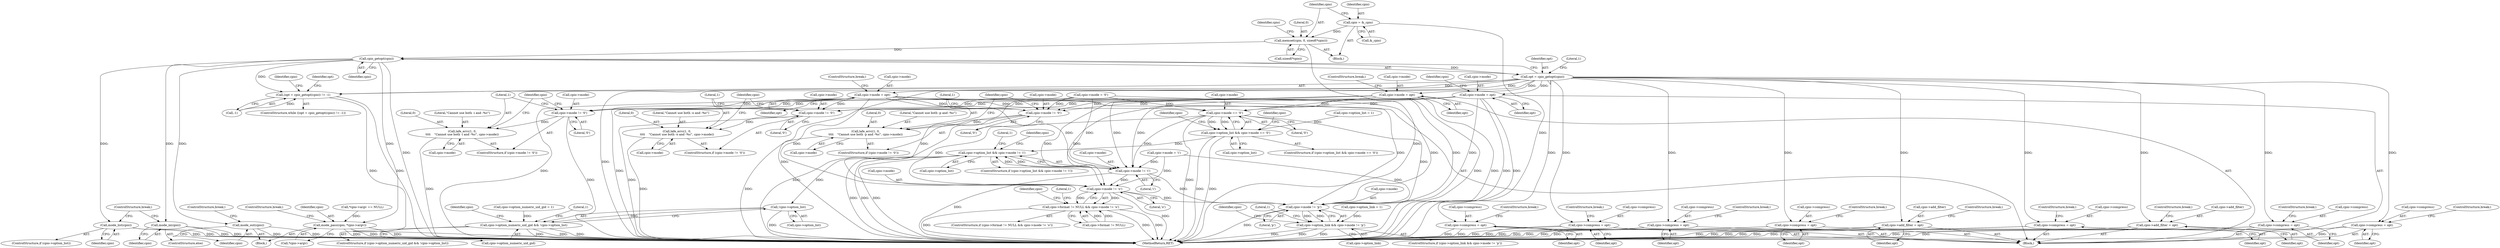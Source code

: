 digraph "0_libarchive_59357157706d47c365b2227739e17daba3607526@API" {
"1000167" [label="(Call,memset(cpio, 0, sizeof(*cpio)))"];
"1000163" [label="(Call,cpio = &_cpio)"];
"1000334" [label="(Call,cpio_getopt(cpio))"];
"1000331" [label="(Call,(opt = cpio_getopt(cpio)) != -1)"];
"1000332" [label="(Call,opt = cpio_getopt(cpio))"];
"1000371" [label="(Call,cpio->add_filter = opt)"];
"1000467" [label="(Call,cpio->compress = opt)"];
"1000508" [label="(Call,cpio->mode = opt)"];
"1000496" [label="(Call,cpio->mode != '\0')"];
"1000501" [label="(Call,lafe_errc(1, 0,\n\t\t\t\t    \"Cannot use both -i and -%c\", cpio->mode))"];
"1000601" [label="(Call,cpio->mode != '\0')"];
"1000606" [label="(Call,lafe_errc(1, 0,\n\t\t\t\t    \"Cannot use both -o and -%c\", cpio->mode))"];
"1000621" [label="(Call,cpio->mode != '\0')"];
"1000626" [label="(Call,lafe_errc(1, 0,\n\t\t\t\t    \"Cannot use both -p and -%c\", cpio->mode))"];
"1000793" [label="(Call,cpio->mode == '\0')"];
"1000789" [label="(Call,cpio->option_list && cpio->mode == '\0')"];
"1000804" [label="(Call,cpio->option_list && cpio->mode != 'i')"];
"1000822" [label="(Call,!cpio->option_list)"];
"1000818" [label="(Call,cpio->option_numeric_uid_gid && !cpio->option_list)"];
"1000808" [label="(Call,cpio->mode != 'i')"];
"1000837" [label="(Call,cpio->mode != 'o')"];
"1000831" [label="(Call,cpio->format != NULL && cpio->mode != 'o')"];
"1000851" [label="(Call,cpio->mode != 'p')"];
"1000847" [label="(Call,cpio->option_link && cpio->mode != 'p')"];
"1000515" [label="(Call,cpio->compress = opt)"];
"1000522" [label="(Call,cpio->compress = opt)"];
"1000563" [label="(Call,cpio->compress = opt)"];
"1000613" [label="(Call,cpio->mode = opt)"];
"1000633" [label="(Call,cpio->mode = opt)"];
"1000742" [label="(Call,cpio->add_filter = opt)"];
"1000766" [label="(Call,cpio->compress = opt)"];
"1000773" [label="(Call,cpio->compress = opt)"];
"1000780" [label="(Call,cpio->compress = opt)"];
"1000890" [label="(Call,mode_out(cpio))"];
"1000933" [label="(Call,mode_list(cpio))"];
"1000936" [label="(Call,mode_in(cpio))"];
"1000959" [label="(Call,mode_pass(cpio, *cpio->argv))"];
"1000742" [label="(Call,cpio->add_filter = opt)"];
"1000848" [label="(Call,cpio->option_link)"];
"1000629" [label="(Literal,\"Cannot use both -p and -%c\")"];
"1000568" [label="(ControlStructure,break;)"];
"1000175" [label="(Identifier,cpio)"];
"1000780" [label="(Call,cpio->compress = opt)"];
"1000849" [label="(Identifier,cpio)"];
"1000728" [label="(Call,cpio->option_list = 1)"];
"1000495" [label="(ControlStructure,if (cpio->mode != '\0'))"];
"1000563" [label="(Call,cpio->compress = opt)"];
"1000515" [label="(Call,cpio->compress = opt)"];
"1000890" [label="(Call,mode_out(cpio))"];
"1000857" [label="(Literal,1)"];
"1000620" [label="(ControlStructure,if (cpio->mode != '\0'))"];
"1000936" [label="(Call,mode_in(cpio))"];
"1000806" [label="(Identifier,cpio)"];
"1000851" [label="(Call,cpio->mode != 'p')"];
"1000165" [label="(Call,&_cpio)"];
"1000832" [label="(Call,cpio->format != NULL)"];
"1000168" [label="(Identifier,cpio)"];
"1000847" [label="(Call,cpio->option_link && cpio->mode != 'p')"];
"1000503" [label="(Literal,0)"];
"1000809" [label="(Call,cpio->mode)"];
"1000371" [label="(Call,cpio->add_filter = opt)"];
"1000838" [label="(Call,cpio->mode)"];
"1000855" [label="(Literal,'p')"];
"1000774" [label="(Call,cpio->compress)"];
"1000341" [label="(Block,)"];
"1000625" [label="(Literal,'\0')"];
"1000467" [label="(Call,cpio->compress = opt)"];
"1000746" [label="(Identifier,opt)"];
"1000877" [label="(Block,)"];
"1000336" [label="(Call,-1)"];
"1000834" [label="(Identifier,cpio)"];
"1000778" [label="(ControlStructure,break;)"];
"1000891" [label="(Identifier,cpio)"];
"1000602" [label="(Call,cpio->mode)"];
"1000818" [label="(Call,cpio->option_numeric_uid_gid && !cpio->option_list)"];
"1000512" [label="(Identifier,opt)"];
"1000516" [label="(Call,cpio->compress)"];
"1000526" [label="(Identifier,opt)"];
"1000995" [label="(MethodReturn,RET)"];
"1000959" [label="(Call,mode_pass(cpio, *cpio->argv))"];
"1000508" [label="(Call,cpio->mode = opt)"];
"1000785" [label="(ControlStructure,break;)"];
"1000628" [label="(Literal,0)"];
"1000522" [label="(Call,cpio->compress = opt)"];
"1000614" [label="(Call,cpio->mode)"];
"1000965" [label="(ControlStructure,break;)"];
"1000937" [label="(Identifier,cpio)"];
"1000771" [label="(ControlStructure,break;)"];
"1000472" [label="(ControlStructure,break;)"];
"1000519" [label="(Identifier,opt)"];
"1000502" [label="(Literal,1)"];
"1000933" [label="(Call,mode_list(cpio))"];
"1000520" [label="(ControlStructure,break;)"];
"1000935" [label="(ControlStructure,else)"];
"1000767" [label="(Call,cpio->compress)"];
"1000375" [label="(Identifier,opt)"];
"1000784" [label="(Identifier,opt)"];
"1000613" [label="(Call,cpio->mode = opt)"];
"1000831" [label="(Call,cpio->format != NULL && cpio->mode != 'o')"];
"1000622" [label="(Call,cpio->mode)"];
"1000773" [label="(Call,cpio->compress = opt)"];
"1000777" [label="(Identifier,opt)"];
"1000814" [label="(Literal,1)"];
"1000808" [label="(Call,cpio->mode != 'i')"];
"1000843" [label="(Literal,1)"];
"1000501" [label="(Call,lafe_errc(1, 0,\n\t\t\t\t    \"Cannot use both -i and -%c\", cpio->mode))"];
"1000841" [label="(Literal,'o')"];
"1000577" [label="(Call,cpio->option_numeric_uid_gid = 1)"];
"1000791" [label="(Identifier,cpio)"];
"1000169" [label="(Literal,0)"];
"1000600" [label="(ControlStructure,if (cpio->mode != '\0'))"];
"1000617" [label="(Identifier,opt)"];
"1000805" [label="(Call,cpio->option_list)"];
"1000846" [label="(ControlStructure,if (cpio->option_link && cpio->mode != 'p'))"];
"1000820" [label="(Identifier,cpio)"];
"1000630" [label="(Call,cpio->mode)"];
"1000790" [label="(Call,cpio->option_list)"];
"1000803" [label="(ControlStructure,if (cpio->option_list && cpio->mode != 'i'))"];
"1000610" [label="(Call,cpio->mode)"];
"1000500" [label="(Literal,'\0')"];
"1000553" [label="(Call,cpio->option_link = 1)"];
"1000637" [label="(Identifier,opt)"];
"1000938" [label="(ControlStructure,break;)"];
"1000892" [label="(ControlStructure,break;)"];
"1000332" [label="(Call,opt = cpio_getopt(cpio))"];
"1000830" [label="(ControlStructure,if (cpio->format != NULL && cpio->mode != 'o'))"];
"1000640" [label="(Identifier,cpio)"];
"1000609" [label="(Literal,\"Cannot use both -o and -%c\")"];
"1000819" [label="(Call,cpio->option_numeric_uid_gid)"];
"1000747" [label="(ControlStructure,break;)"];
"1000564" [label="(Call,cpio->compress)"];
"1000155" [label="(Block,)"];
"1000606" [label="(Call,lafe_errc(1, 0,\n\t\t\t\t    \"Cannot use both -o and -%c\", cpio->mode))"];
"1000505" [label="(Call,cpio->mode)"];
"1000241" [label="(Call,cpio->mode = '\0')"];
"1000793" [label="(Call,cpio->mode == '\0')"];
"1000788" [label="(ControlStructure,if (cpio->option_list && cpio->mode == '\0'))"];
"1000929" [label="(ControlStructure,if (cpio->option_list))"];
"1000800" [label="(Identifier,cpio)"];
"1000633" [label="(Call,cpio->mode = opt)"];
"1000607" [label="(Literal,1)"];
"1000601" [label="(Call,cpio->mode != '\0')"];
"1000523" [label="(Call,cpio->compress)"];
"1000170" [label="(Call,sizeof(*cpio))"];
"1000822" [label="(Call,!cpio->option_list)"];
"1000823" [label="(Call,cpio->option_list)"];
"1000331" [label="(Call,(opt = cpio_getopt(cpio)) != -1)"];
"1000330" [label="(ControlStructure,while ((opt = cpio_getopt(cpio)) != -1))"];
"1000376" [label="(ControlStructure,break;)"];
"1000627" [label="(Literal,1)"];
"1000812" [label="(Literal,'i')"];
"1000789" [label="(Call,cpio->option_list && cpio->mode == '\0')"];
"1000163" [label="(Call,cpio = &_cpio)"];
"1000334" [label="(Call,cpio_getopt(cpio))"];
"1000827" [label="(Literal,1)"];
"1000770" [label="(Identifier,opt)"];
"1000605" [label="(Literal,'\0')"];
"1000504" [label="(Literal,\"Cannot use both -i and -%c\")"];
"1000468" [label="(Call,cpio->compress)"];
"1000333" [label="(Identifier,opt)"];
"1000766" [label="(Call,cpio->compress = opt)"];
"1000527" [label="(ControlStructure,break;)"];
"1000743" [label="(Call,cpio->add_filter)"];
"1000817" [label="(ControlStructure,if (cpio->option_numeric_uid_gid && !cpio->option_list))"];
"1000621" [label="(Call,cpio->mode != '\0')"];
"1000797" [label="(Literal,'\0')"];
"1000372" [label="(Call,cpio->add_filter)"];
"1000471" [label="(Identifier,opt)"];
"1000934" [label="(Identifier,cpio)"];
"1000615" [label="(Identifier,cpio)"];
"1000340" [label="(Identifier,opt)"];
"1000509" [label="(Call,cpio->mode)"];
"1000567" [label="(Identifier,opt)"];
"1000608" [label="(Literal,0)"];
"1000513" [label="(ControlStructure,break;)"];
"1000798" [label="(Call,cpio->mode = 'i')"];
"1000635" [label="(Identifier,cpio)"];
"1000794" [label="(Call,cpio->mode)"];
"1000634" [label="(Call,cpio->mode)"];
"1000496" [label="(Call,cpio->mode != '\0')"];
"1000337" [label="(Literal,1)"];
"1000852" [label="(Call,cpio->mode)"];
"1000781" [label="(Call,cpio->compress)"];
"1000497" [label="(Call,cpio->mode)"];
"1000960" [label="(Identifier,cpio)"];
"1000335" [label="(Identifier,cpio)"];
"1000164" [label="(Identifier,cpio)"];
"1000961" [label="(Call,*cpio->argv)"];
"1000837" [label="(Call,cpio->mode != 'o')"];
"1000804" [label="(Call,cpio->option_list && cpio->mode != 'i')"];
"1000618" [label="(ControlStructure,break;)"];
"1000510" [label="(Identifier,cpio)"];
"1000626" [label="(Call,lafe_errc(1, 0,\n\t\t\t\t    \"Cannot use both -p and -%c\", cpio->mode))"];
"1000863" [label="(Identifier,cpio)"];
"1000942" [label="(Call,*cpio->argv == NULL)"];
"1000167" [label="(Call,memset(cpio, 0, sizeof(*cpio)))"];
"1000167" -> "1000155"  [label="AST: "];
"1000167" -> "1000170"  [label="CFG: "];
"1000168" -> "1000167"  [label="AST: "];
"1000169" -> "1000167"  [label="AST: "];
"1000170" -> "1000167"  [label="AST: "];
"1000175" -> "1000167"  [label="CFG: "];
"1000167" -> "1000995"  [label="DDG: "];
"1000163" -> "1000167"  [label="DDG: "];
"1000167" -> "1000334"  [label="DDG: "];
"1000163" -> "1000155"  [label="AST: "];
"1000163" -> "1000165"  [label="CFG: "];
"1000164" -> "1000163"  [label="AST: "];
"1000165" -> "1000163"  [label="AST: "];
"1000168" -> "1000163"  [label="CFG: "];
"1000163" -> "1000995"  [label="DDG: "];
"1000334" -> "1000332"  [label="AST: "];
"1000334" -> "1000335"  [label="CFG: "];
"1000335" -> "1000334"  [label="AST: "];
"1000332" -> "1000334"  [label="CFG: "];
"1000334" -> "1000995"  [label="DDG: "];
"1000334" -> "1000331"  [label="DDG: "];
"1000334" -> "1000332"  [label="DDG: "];
"1000334" -> "1000890"  [label="DDG: "];
"1000334" -> "1000933"  [label="DDG: "];
"1000334" -> "1000936"  [label="DDG: "];
"1000334" -> "1000959"  [label="DDG: "];
"1000331" -> "1000330"  [label="AST: "];
"1000331" -> "1000336"  [label="CFG: "];
"1000332" -> "1000331"  [label="AST: "];
"1000336" -> "1000331"  [label="AST: "];
"1000340" -> "1000331"  [label="CFG: "];
"1000791" -> "1000331"  [label="CFG: "];
"1000331" -> "1000995"  [label="DDG: "];
"1000331" -> "1000995"  [label="DDG: "];
"1000332" -> "1000331"  [label="DDG: "];
"1000336" -> "1000331"  [label="DDG: "];
"1000333" -> "1000332"  [label="AST: "];
"1000337" -> "1000332"  [label="CFG: "];
"1000332" -> "1000995"  [label="DDG: "];
"1000332" -> "1000995"  [label="DDG: "];
"1000332" -> "1000371"  [label="DDG: "];
"1000332" -> "1000467"  [label="DDG: "];
"1000332" -> "1000508"  [label="DDG: "];
"1000332" -> "1000515"  [label="DDG: "];
"1000332" -> "1000522"  [label="DDG: "];
"1000332" -> "1000563"  [label="DDG: "];
"1000332" -> "1000613"  [label="DDG: "];
"1000332" -> "1000633"  [label="DDG: "];
"1000332" -> "1000742"  [label="DDG: "];
"1000332" -> "1000766"  [label="DDG: "];
"1000332" -> "1000773"  [label="DDG: "];
"1000332" -> "1000780"  [label="DDG: "];
"1000371" -> "1000341"  [label="AST: "];
"1000371" -> "1000375"  [label="CFG: "];
"1000372" -> "1000371"  [label="AST: "];
"1000375" -> "1000371"  [label="AST: "];
"1000376" -> "1000371"  [label="CFG: "];
"1000371" -> "1000995"  [label="DDG: "];
"1000371" -> "1000995"  [label="DDG: "];
"1000467" -> "1000341"  [label="AST: "];
"1000467" -> "1000471"  [label="CFG: "];
"1000468" -> "1000467"  [label="AST: "];
"1000471" -> "1000467"  [label="AST: "];
"1000472" -> "1000467"  [label="CFG: "];
"1000467" -> "1000995"  [label="DDG: "];
"1000467" -> "1000995"  [label="DDG: "];
"1000508" -> "1000341"  [label="AST: "];
"1000508" -> "1000512"  [label="CFG: "];
"1000509" -> "1000508"  [label="AST: "];
"1000512" -> "1000508"  [label="AST: "];
"1000513" -> "1000508"  [label="CFG: "];
"1000508" -> "1000995"  [label="DDG: "];
"1000508" -> "1000995"  [label="DDG: "];
"1000508" -> "1000496"  [label="DDG: "];
"1000508" -> "1000601"  [label="DDG: "];
"1000508" -> "1000621"  [label="DDG: "];
"1000508" -> "1000793"  [label="DDG: "];
"1000508" -> "1000808"  [label="DDG: "];
"1000508" -> "1000837"  [label="DDG: "];
"1000508" -> "1000851"  [label="DDG: "];
"1000496" -> "1000495"  [label="AST: "];
"1000496" -> "1000500"  [label="CFG: "];
"1000497" -> "1000496"  [label="AST: "];
"1000500" -> "1000496"  [label="AST: "];
"1000502" -> "1000496"  [label="CFG: "];
"1000510" -> "1000496"  [label="CFG: "];
"1000496" -> "1000995"  [label="DDG: "];
"1000613" -> "1000496"  [label="DDG: "];
"1000241" -> "1000496"  [label="DDG: "];
"1000633" -> "1000496"  [label="DDG: "];
"1000496" -> "1000501"  [label="DDG: "];
"1000501" -> "1000495"  [label="AST: "];
"1000501" -> "1000505"  [label="CFG: "];
"1000502" -> "1000501"  [label="AST: "];
"1000503" -> "1000501"  [label="AST: "];
"1000504" -> "1000501"  [label="AST: "];
"1000505" -> "1000501"  [label="AST: "];
"1000510" -> "1000501"  [label="CFG: "];
"1000501" -> "1000995"  [label="DDG: "];
"1000601" -> "1000600"  [label="AST: "];
"1000601" -> "1000605"  [label="CFG: "];
"1000602" -> "1000601"  [label="AST: "];
"1000605" -> "1000601"  [label="AST: "];
"1000607" -> "1000601"  [label="CFG: "];
"1000615" -> "1000601"  [label="CFG: "];
"1000601" -> "1000995"  [label="DDG: "];
"1000613" -> "1000601"  [label="DDG: "];
"1000241" -> "1000601"  [label="DDG: "];
"1000633" -> "1000601"  [label="DDG: "];
"1000601" -> "1000606"  [label="DDG: "];
"1000606" -> "1000600"  [label="AST: "];
"1000606" -> "1000610"  [label="CFG: "];
"1000607" -> "1000606"  [label="AST: "];
"1000608" -> "1000606"  [label="AST: "];
"1000609" -> "1000606"  [label="AST: "];
"1000610" -> "1000606"  [label="AST: "];
"1000615" -> "1000606"  [label="CFG: "];
"1000606" -> "1000995"  [label="DDG: "];
"1000621" -> "1000620"  [label="AST: "];
"1000621" -> "1000625"  [label="CFG: "];
"1000622" -> "1000621"  [label="AST: "];
"1000625" -> "1000621"  [label="AST: "];
"1000627" -> "1000621"  [label="CFG: "];
"1000635" -> "1000621"  [label="CFG: "];
"1000621" -> "1000995"  [label="DDG: "];
"1000613" -> "1000621"  [label="DDG: "];
"1000241" -> "1000621"  [label="DDG: "];
"1000633" -> "1000621"  [label="DDG: "];
"1000621" -> "1000626"  [label="DDG: "];
"1000626" -> "1000620"  [label="AST: "];
"1000626" -> "1000630"  [label="CFG: "];
"1000627" -> "1000626"  [label="AST: "];
"1000628" -> "1000626"  [label="AST: "];
"1000629" -> "1000626"  [label="AST: "];
"1000630" -> "1000626"  [label="AST: "];
"1000635" -> "1000626"  [label="CFG: "];
"1000626" -> "1000995"  [label="DDG: "];
"1000793" -> "1000789"  [label="AST: "];
"1000793" -> "1000797"  [label="CFG: "];
"1000794" -> "1000793"  [label="AST: "];
"1000797" -> "1000793"  [label="AST: "];
"1000789" -> "1000793"  [label="CFG: "];
"1000793" -> "1000995"  [label="DDG: "];
"1000793" -> "1000789"  [label="DDG: "];
"1000793" -> "1000789"  [label="DDG: "];
"1000613" -> "1000793"  [label="DDG: "];
"1000241" -> "1000793"  [label="DDG: "];
"1000633" -> "1000793"  [label="DDG: "];
"1000793" -> "1000808"  [label="DDG: "];
"1000793" -> "1000837"  [label="DDG: "];
"1000793" -> "1000851"  [label="DDG: "];
"1000789" -> "1000788"  [label="AST: "];
"1000789" -> "1000790"  [label="CFG: "];
"1000790" -> "1000789"  [label="AST: "];
"1000800" -> "1000789"  [label="CFG: "];
"1000806" -> "1000789"  [label="CFG: "];
"1000789" -> "1000995"  [label="DDG: "];
"1000789" -> "1000995"  [label="DDG: "];
"1000728" -> "1000789"  [label="DDG: "];
"1000789" -> "1000804"  [label="DDG: "];
"1000804" -> "1000803"  [label="AST: "];
"1000804" -> "1000805"  [label="CFG: "];
"1000804" -> "1000808"  [label="CFG: "];
"1000805" -> "1000804"  [label="AST: "];
"1000808" -> "1000804"  [label="AST: "];
"1000814" -> "1000804"  [label="CFG: "];
"1000820" -> "1000804"  [label="CFG: "];
"1000804" -> "1000995"  [label="DDG: "];
"1000804" -> "1000995"  [label="DDG: "];
"1000804" -> "1000995"  [label="DDG: "];
"1000808" -> "1000804"  [label="DDG: "];
"1000808" -> "1000804"  [label="DDG: "];
"1000804" -> "1000822"  [label="DDG: "];
"1000822" -> "1000818"  [label="AST: "];
"1000822" -> "1000823"  [label="CFG: "];
"1000823" -> "1000822"  [label="AST: "];
"1000818" -> "1000822"  [label="CFG: "];
"1000822" -> "1000995"  [label="DDG: "];
"1000822" -> "1000818"  [label="DDG: "];
"1000818" -> "1000817"  [label="AST: "];
"1000818" -> "1000819"  [label="CFG: "];
"1000819" -> "1000818"  [label="AST: "];
"1000827" -> "1000818"  [label="CFG: "];
"1000834" -> "1000818"  [label="CFG: "];
"1000818" -> "1000995"  [label="DDG: "];
"1000818" -> "1000995"  [label="DDG: "];
"1000818" -> "1000995"  [label="DDG: "];
"1000577" -> "1000818"  [label="DDG: "];
"1000808" -> "1000812"  [label="CFG: "];
"1000809" -> "1000808"  [label="AST: "];
"1000812" -> "1000808"  [label="AST: "];
"1000808" -> "1000995"  [label="DDG: "];
"1000613" -> "1000808"  [label="DDG: "];
"1000798" -> "1000808"  [label="DDG: "];
"1000241" -> "1000808"  [label="DDG: "];
"1000633" -> "1000808"  [label="DDG: "];
"1000808" -> "1000837"  [label="DDG: "];
"1000808" -> "1000851"  [label="DDG: "];
"1000837" -> "1000831"  [label="AST: "];
"1000837" -> "1000841"  [label="CFG: "];
"1000838" -> "1000837"  [label="AST: "];
"1000841" -> "1000837"  [label="AST: "];
"1000831" -> "1000837"  [label="CFG: "];
"1000837" -> "1000995"  [label="DDG: "];
"1000837" -> "1000831"  [label="DDG: "];
"1000837" -> "1000831"  [label="DDG: "];
"1000613" -> "1000837"  [label="DDG: "];
"1000241" -> "1000837"  [label="DDG: "];
"1000633" -> "1000837"  [label="DDG: "];
"1000798" -> "1000837"  [label="DDG: "];
"1000837" -> "1000851"  [label="DDG: "];
"1000831" -> "1000830"  [label="AST: "];
"1000831" -> "1000832"  [label="CFG: "];
"1000832" -> "1000831"  [label="AST: "];
"1000843" -> "1000831"  [label="CFG: "];
"1000849" -> "1000831"  [label="CFG: "];
"1000831" -> "1000995"  [label="DDG: "];
"1000831" -> "1000995"  [label="DDG: "];
"1000831" -> "1000995"  [label="DDG: "];
"1000832" -> "1000831"  [label="DDG: "];
"1000832" -> "1000831"  [label="DDG: "];
"1000851" -> "1000847"  [label="AST: "];
"1000851" -> "1000855"  [label="CFG: "];
"1000852" -> "1000851"  [label="AST: "];
"1000855" -> "1000851"  [label="AST: "];
"1000847" -> "1000851"  [label="CFG: "];
"1000851" -> "1000995"  [label="DDG: "];
"1000851" -> "1000847"  [label="DDG: "];
"1000851" -> "1000847"  [label="DDG: "];
"1000613" -> "1000851"  [label="DDG: "];
"1000241" -> "1000851"  [label="DDG: "];
"1000633" -> "1000851"  [label="DDG: "];
"1000798" -> "1000851"  [label="DDG: "];
"1000847" -> "1000846"  [label="AST: "];
"1000847" -> "1000848"  [label="CFG: "];
"1000848" -> "1000847"  [label="AST: "];
"1000857" -> "1000847"  [label="CFG: "];
"1000863" -> "1000847"  [label="CFG: "];
"1000847" -> "1000995"  [label="DDG: "];
"1000847" -> "1000995"  [label="DDG: "];
"1000847" -> "1000995"  [label="DDG: "];
"1000553" -> "1000847"  [label="DDG: "];
"1000515" -> "1000341"  [label="AST: "];
"1000515" -> "1000519"  [label="CFG: "];
"1000516" -> "1000515"  [label="AST: "];
"1000519" -> "1000515"  [label="AST: "];
"1000520" -> "1000515"  [label="CFG: "];
"1000515" -> "1000995"  [label="DDG: "];
"1000515" -> "1000995"  [label="DDG: "];
"1000522" -> "1000341"  [label="AST: "];
"1000522" -> "1000526"  [label="CFG: "];
"1000523" -> "1000522"  [label="AST: "];
"1000526" -> "1000522"  [label="AST: "];
"1000527" -> "1000522"  [label="CFG: "];
"1000522" -> "1000995"  [label="DDG: "];
"1000522" -> "1000995"  [label="DDG: "];
"1000563" -> "1000341"  [label="AST: "];
"1000563" -> "1000567"  [label="CFG: "];
"1000564" -> "1000563"  [label="AST: "];
"1000567" -> "1000563"  [label="AST: "];
"1000568" -> "1000563"  [label="CFG: "];
"1000563" -> "1000995"  [label="DDG: "];
"1000563" -> "1000995"  [label="DDG: "];
"1000613" -> "1000341"  [label="AST: "];
"1000613" -> "1000617"  [label="CFG: "];
"1000614" -> "1000613"  [label="AST: "];
"1000617" -> "1000613"  [label="AST: "];
"1000618" -> "1000613"  [label="CFG: "];
"1000613" -> "1000995"  [label="DDG: "];
"1000613" -> "1000995"  [label="DDG: "];
"1000633" -> "1000341"  [label="AST: "];
"1000633" -> "1000637"  [label="CFG: "];
"1000634" -> "1000633"  [label="AST: "];
"1000637" -> "1000633"  [label="AST: "];
"1000640" -> "1000633"  [label="CFG: "];
"1000633" -> "1000995"  [label="DDG: "];
"1000633" -> "1000995"  [label="DDG: "];
"1000742" -> "1000341"  [label="AST: "];
"1000742" -> "1000746"  [label="CFG: "];
"1000743" -> "1000742"  [label="AST: "];
"1000746" -> "1000742"  [label="AST: "];
"1000747" -> "1000742"  [label="CFG: "];
"1000742" -> "1000995"  [label="DDG: "];
"1000742" -> "1000995"  [label="DDG: "];
"1000766" -> "1000341"  [label="AST: "];
"1000766" -> "1000770"  [label="CFG: "];
"1000767" -> "1000766"  [label="AST: "];
"1000770" -> "1000766"  [label="AST: "];
"1000771" -> "1000766"  [label="CFG: "];
"1000766" -> "1000995"  [label="DDG: "];
"1000766" -> "1000995"  [label="DDG: "];
"1000773" -> "1000341"  [label="AST: "];
"1000773" -> "1000777"  [label="CFG: "];
"1000774" -> "1000773"  [label="AST: "];
"1000777" -> "1000773"  [label="AST: "];
"1000778" -> "1000773"  [label="CFG: "];
"1000773" -> "1000995"  [label="DDG: "];
"1000773" -> "1000995"  [label="DDG: "];
"1000780" -> "1000341"  [label="AST: "];
"1000780" -> "1000784"  [label="CFG: "];
"1000781" -> "1000780"  [label="AST: "];
"1000784" -> "1000780"  [label="AST: "];
"1000785" -> "1000780"  [label="CFG: "];
"1000780" -> "1000995"  [label="DDG: "];
"1000780" -> "1000995"  [label="DDG: "];
"1000890" -> "1000877"  [label="AST: "];
"1000890" -> "1000891"  [label="CFG: "];
"1000891" -> "1000890"  [label="AST: "];
"1000892" -> "1000890"  [label="CFG: "];
"1000890" -> "1000995"  [label="DDG: "];
"1000890" -> "1000995"  [label="DDG: "];
"1000933" -> "1000929"  [label="AST: "];
"1000933" -> "1000934"  [label="CFG: "];
"1000934" -> "1000933"  [label="AST: "];
"1000938" -> "1000933"  [label="CFG: "];
"1000933" -> "1000995"  [label="DDG: "];
"1000933" -> "1000995"  [label="DDG: "];
"1000936" -> "1000935"  [label="AST: "];
"1000936" -> "1000937"  [label="CFG: "];
"1000937" -> "1000936"  [label="AST: "];
"1000938" -> "1000936"  [label="CFG: "];
"1000936" -> "1000995"  [label="DDG: "];
"1000936" -> "1000995"  [label="DDG: "];
"1000959" -> "1000877"  [label="AST: "];
"1000959" -> "1000961"  [label="CFG: "];
"1000960" -> "1000959"  [label="AST: "];
"1000961" -> "1000959"  [label="AST: "];
"1000965" -> "1000959"  [label="CFG: "];
"1000959" -> "1000995"  [label="DDG: "];
"1000959" -> "1000995"  [label="DDG: "];
"1000959" -> "1000995"  [label="DDG: "];
"1000942" -> "1000959"  [label="DDG: "];
}
